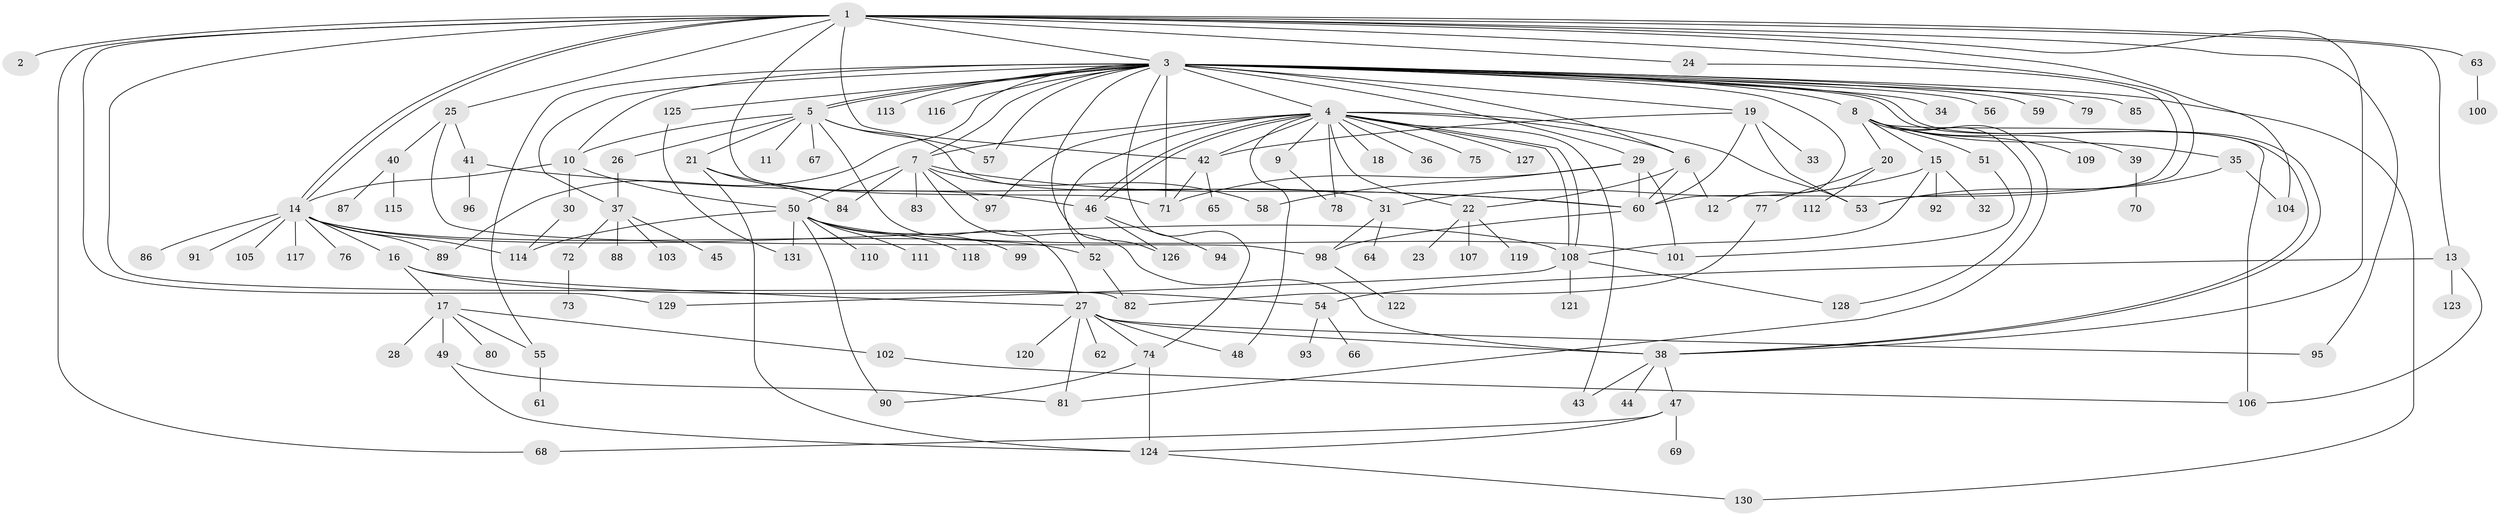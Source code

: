 // Generated by graph-tools (version 1.1) at 2025/11/02/27/25 16:11:15]
// undirected, 131 vertices, 200 edges
graph export_dot {
graph [start="1"]
  node [color=gray90,style=filled];
  1;
  2;
  3;
  4;
  5;
  6;
  7;
  8;
  9;
  10;
  11;
  12;
  13;
  14;
  15;
  16;
  17;
  18;
  19;
  20;
  21;
  22;
  23;
  24;
  25;
  26;
  27;
  28;
  29;
  30;
  31;
  32;
  33;
  34;
  35;
  36;
  37;
  38;
  39;
  40;
  41;
  42;
  43;
  44;
  45;
  46;
  47;
  48;
  49;
  50;
  51;
  52;
  53;
  54;
  55;
  56;
  57;
  58;
  59;
  60;
  61;
  62;
  63;
  64;
  65;
  66;
  67;
  68;
  69;
  70;
  71;
  72;
  73;
  74;
  75;
  76;
  77;
  78;
  79;
  80;
  81;
  82;
  83;
  84;
  85;
  86;
  87;
  88;
  89;
  90;
  91;
  92;
  93;
  94;
  95;
  96;
  97;
  98;
  99;
  100;
  101;
  102;
  103;
  104;
  105;
  106;
  107;
  108;
  109;
  110;
  111;
  112;
  113;
  114;
  115;
  116;
  117;
  118;
  119;
  120;
  121;
  122;
  123;
  124;
  125;
  126;
  127;
  128;
  129;
  130;
  131;
  1 -- 2;
  1 -- 3;
  1 -- 13;
  1 -- 14;
  1 -- 14;
  1 -- 24;
  1 -- 25;
  1 -- 38;
  1 -- 42;
  1 -- 53;
  1 -- 63;
  1 -- 68;
  1 -- 71;
  1 -- 82;
  1 -- 95;
  1 -- 104;
  1 -- 129;
  3 -- 4;
  3 -- 5;
  3 -- 5;
  3 -- 6;
  3 -- 7;
  3 -- 8;
  3 -- 10;
  3 -- 12;
  3 -- 19;
  3 -- 29;
  3 -- 34;
  3 -- 37;
  3 -- 38;
  3 -- 38;
  3 -- 55;
  3 -- 56;
  3 -- 57;
  3 -- 59;
  3 -- 71;
  3 -- 74;
  3 -- 79;
  3 -- 85;
  3 -- 89;
  3 -- 113;
  3 -- 116;
  3 -- 125;
  3 -- 126;
  3 -- 130;
  4 -- 6;
  4 -- 7;
  4 -- 9;
  4 -- 18;
  4 -- 22;
  4 -- 36;
  4 -- 42;
  4 -- 43;
  4 -- 46;
  4 -- 46;
  4 -- 48;
  4 -- 52;
  4 -- 53;
  4 -- 75;
  4 -- 78;
  4 -- 97;
  4 -- 108;
  4 -- 108;
  4 -- 127;
  5 -- 10;
  5 -- 11;
  5 -- 21;
  5 -- 26;
  5 -- 27;
  5 -- 31;
  5 -- 57;
  5 -- 67;
  6 -- 12;
  6 -- 22;
  6 -- 60;
  7 -- 38;
  7 -- 50;
  7 -- 58;
  7 -- 60;
  7 -- 83;
  7 -- 84;
  7 -- 97;
  8 -- 15;
  8 -- 20;
  8 -- 35;
  8 -- 39;
  8 -- 51;
  8 -- 81;
  8 -- 106;
  8 -- 109;
  8 -- 128;
  9 -- 78;
  10 -- 14;
  10 -- 30;
  10 -- 50;
  13 -- 54;
  13 -- 106;
  13 -- 123;
  14 -- 16;
  14 -- 52;
  14 -- 76;
  14 -- 86;
  14 -- 89;
  14 -- 91;
  14 -- 105;
  14 -- 108;
  14 -- 114;
  14 -- 117;
  15 -- 31;
  15 -- 32;
  15 -- 92;
  15 -- 108;
  16 -- 17;
  16 -- 27;
  16 -- 54;
  17 -- 28;
  17 -- 49;
  17 -- 55;
  17 -- 80;
  17 -- 102;
  19 -- 33;
  19 -- 42;
  19 -- 53;
  19 -- 60;
  20 -- 77;
  20 -- 112;
  21 -- 46;
  21 -- 84;
  21 -- 124;
  22 -- 23;
  22 -- 107;
  22 -- 119;
  24 -- 60;
  25 -- 40;
  25 -- 41;
  25 -- 98;
  26 -- 37;
  27 -- 38;
  27 -- 48;
  27 -- 62;
  27 -- 74;
  27 -- 81;
  27 -- 95;
  27 -- 120;
  29 -- 58;
  29 -- 60;
  29 -- 71;
  29 -- 101;
  30 -- 114;
  31 -- 64;
  31 -- 98;
  35 -- 53;
  35 -- 104;
  37 -- 45;
  37 -- 72;
  37 -- 88;
  37 -- 103;
  38 -- 43;
  38 -- 44;
  38 -- 47;
  39 -- 70;
  40 -- 87;
  40 -- 115;
  41 -- 60;
  41 -- 96;
  42 -- 65;
  42 -- 71;
  46 -- 94;
  46 -- 126;
  47 -- 68;
  47 -- 69;
  47 -- 124;
  49 -- 81;
  49 -- 124;
  50 -- 90;
  50 -- 99;
  50 -- 101;
  50 -- 110;
  50 -- 111;
  50 -- 114;
  50 -- 118;
  50 -- 131;
  51 -- 101;
  52 -- 82;
  54 -- 66;
  54 -- 93;
  55 -- 61;
  60 -- 98;
  63 -- 100;
  72 -- 73;
  74 -- 90;
  74 -- 124;
  77 -- 82;
  98 -- 122;
  102 -- 106;
  108 -- 121;
  108 -- 128;
  108 -- 129;
  124 -- 130;
  125 -- 131;
}
